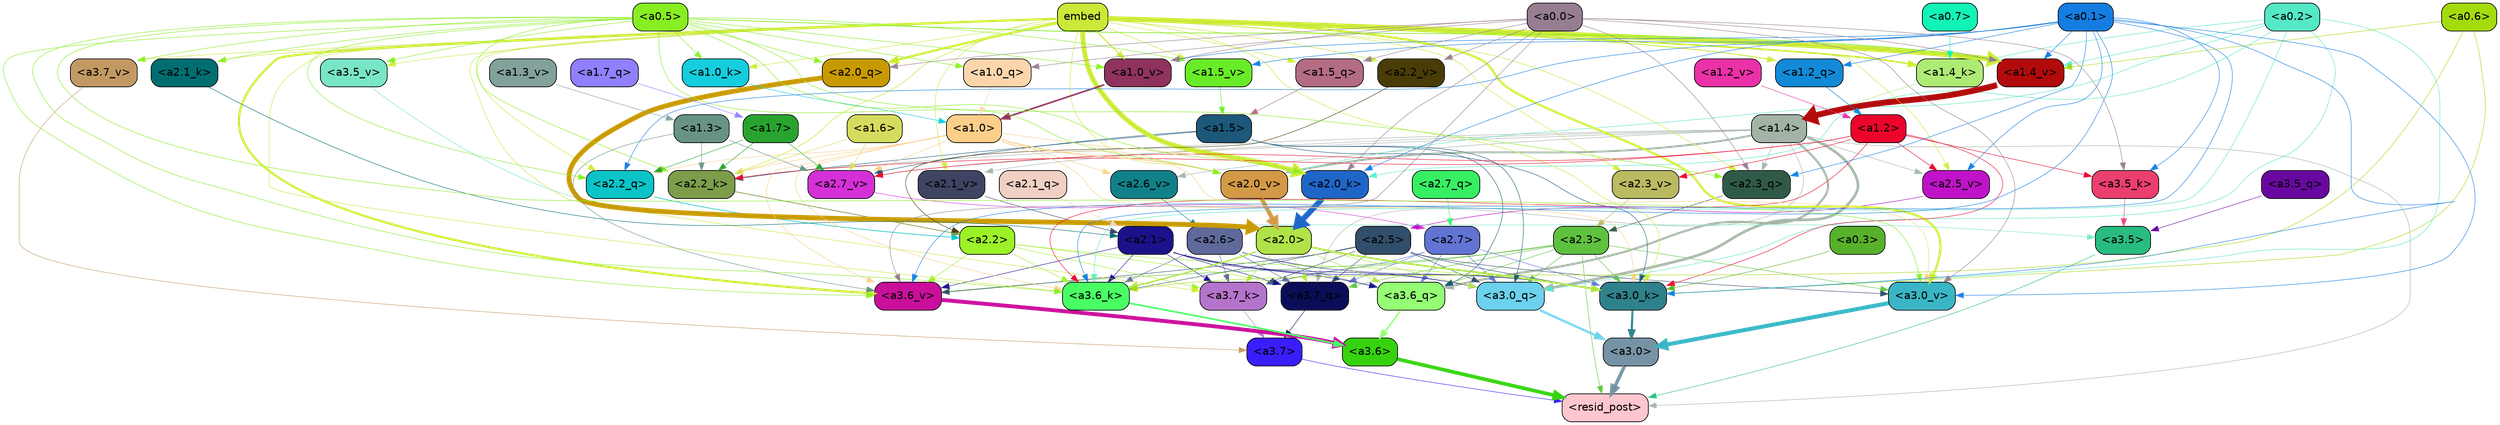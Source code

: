 strict digraph "" {
	graph [bgcolor=transparent,
		layout=dot,
		overlap=false,
		splines=true
	];
	"<a3.7>"	[color=black,
		fillcolor="#391dfb",
		fontname=Helvetica,
		shape=box,
		style="filled, rounded"];
	"<resid_post>"	[color=black,
		fillcolor="#fec6ce",
		fontname=Helvetica,
		shape=box,
		style="filled, rounded"];
	"<a3.7>" -> "<resid_post>"	[color="#391dfb",
		penwidth=0.6];
	"<a3.6>"	[color=black,
		fillcolor="#36d20f",
		fontname=Helvetica,
		shape=box,
		style="filled, rounded"];
	"<a3.6>" -> "<resid_post>"	[color="#36d20f",
		penwidth=4.646730065345764];
	"<a3.5>"	[color=black,
		fillcolor="#29bc81",
		fontname=Helvetica,
		shape=box,
		style="filled, rounded"];
	"<a3.5>" -> "<resid_post>"	[color="#29bc81",
		penwidth=0.6];
	"<a3.0>"	[color=black,
		fillcolor="#7593a5",
		fontname=Helvetica,
		shape=box,
		style="filled, rounded"];
	"<a3.0>" -> "<resid_post>"	[color="#7593a5",
		penwidth=4.323132634162903];
	"<a2.3>"	[color=black,
		fillcolor="#5fc23f",
		fontname=Helvetica,
		shape=box,
		style="filled, rounded"];
	"<a2.3>" -> "<resid_post>"	[color="#5fc23f",
		penwidth=0.6];
	"<a3.7_q>"	[color=black,
		fillcolor="#0c0d58",
		fontname=Helvetica,
		shape=box,
		style="filled, rounded"];
	"<a2.3>" -> "<a3.7_q>"	[color="#5fc23f",
		penwidth=0.6];
	"<a3.6_q>"	[color=black,
		fillcolor="#94fe74",
		fontname=Helvetica,
		shape=box,
		style="filled, rounded"];
	"<a2.3>" -> "<a3.6_q>"	[color="#5fc23f",
		penwidth=0.6];
	"<a3.0_q>"	[color=black,
		fillcolor="#6cd1ec",
		fontname=Helvetica,
		shape=box,
		style="filled, rounded"];
	"<a2.3>" -> "<a3.0_q>"	[color="#5fc23f",
		penwidth=0.6];
	"<a3.7_k>"	[color=black,
		fillcolor="#b574cb",
		fontname=Helvetica,
		shape=box,
		style="filled, rounded"];
	"<a2.3>" -> "<a3.7_k>"	[color="#5fc23f",
		penwidth=0.6];
	"<a3.0_k>"	[color=black,
		fillcolor="#2f818b",
		fontname=Helvetica,
		shape=box,
		style="filled, rounded"];
	"<a2.3>" -> "<a3.0_k>"	[color="#5fc23f",
		penwidth=0.6];
	"<a3.6_v>"	[color=black,
		fillcolor="#c90f9b",
		fontname=Helvetica,
		shape=box,
		style="filled, rounded"];
	"<a2.3>" -> "<a3.6_v>"	[color="#5fc23f",
		penwidth=0.6];
	"<a3.0_v>"	[color=black,
		fillcolor="#39b5c5",
		fontname=Helvetica,
		shape=box,
		style="filled, rounded"];
	"<a2.3>" -> "<a3.0_v>"	[color="#5fc23f",
		penwidth=0.6];
	"<a1.4>"	[color=black,
		fillcolor="#a3b3a5",
		fontname=Helvetica,
		shape=box,
		style="filled, rounded"];
	"<a1.4>" -> "<resid_post>"	[color="#a3b3a5",
		penwidth=0.6];
	"<a1.4>" -> "<a3.7_q>"	[color="#a3b3a5",
		penwidth=0.6];
	"<a1.4>" -> "<a3.6_q>"	[color="#a3b3a5",
		penwidth=2.700703263282776];
	"<a1.4>" -> "<a3.0_q>"	[color="#a3b3a5",
		penwidth=3.34255850315094];
	"<a2.3_q>"	[color=black,
		fillcolor="#305a48",
		fontname=Helvetica,
		shape=box,
		style="filled, rounded"];
	"<a1.4>" -> "<a2.3_q>"	[color="#a3b3a5",
		penwidth=0.6];
	"<a2.2_k>"	[color=black,
		fillcolor="#7d9d4a",
		fontname=Helvetica,
		shape=box,
		style="filled, rounded"];
	"<a1.4>" -> "<a2.2_k>"	[color="#a3b3a5",
		penwidth=0.6];
	"<a2.7_v>"	[color=black,
		fillcolor="#d530d8",
		fontname=Helvetica,
		shape=box,
		style="filled, rounded"];
	"<a1.4>" -> "<a2.7_v>"	[color="#a3b3a5",
		penwidth=0.6];
	"<a2.6_v>"	[color=black,
		fillcolor="#108089",
		fontname=Helvetica,
		shape=box,
		style="filled, rounded"];
	"<a1.4>" -> "<a2.6_v>"	[color="#a3b3a5",
		penwidth=0.6];
	"<a2.5_v>"	[color=black,
		fillcolor="#c012c8",
		fontname=Helvetica,
		shape=box,
		style="filled, rounded"];
	"<a1.4>" -> "<a2.5_v>"	[color="#a3b3a5",
		penwidth=0.6];
	"<a2.1_v>"	[color=black,
		fillcolor="#3e4462",
		fontname=Helvetica,
		shape=box,
		style="filled, rounded"];
	"<a1.4>" -> "<a2.1_v>"	[color="#a3b3a5",
		penwidth=0.6];
	"<a2.0_v>"	[color=black,
		fillcolor="#d49946",
		fontname=Helvetica,
		shape=box,
		style="filled, rounded"];
	"<a1.4>" -> "<a2.0_v>"	[color="#a3b3a5",
		penwidth=2.387977123260498];
	"<a3.7_q>" -> "<a3.7>"	[color="#0c0d58",
		penwidth=0.6];
	"<a3.6_q>" -> "<a3.6>"	[color="#94fe74",
		penwidth=2.03758105635643];
	"<a3.5_q>"	[color=black,
		fillcolor="#6808a0",
		fontname=Helvetica,
		shape=box,
		style="filled, rounded"];
	"<a3.5_q>" -> "<a3.5>"	[color="#6808a0",
		penwidth=0.6];
	"<a3.0_q>" -> "<a3.0>"	[color="#6cd1ec",
		penwidth=2.8638100624084473];
	"<a3.7_k>" -> "<a3.7>"	[color="#b574cb",
		penwidth=0.6];
	"<a3.6_k>"	[color=black,
		fillcolor="#49ff64",
		fontname=Helvetica,
		shape=box,
		style="filled, rounded"];
	"<a3.6_k>" -> "<a3.6>"	[color="#49ff64",
		penwidth=2.174198240041733];
	"<a3.5_k>"	[color=black,
		fillcolor="#eb3f6e",
		fontname=Helvetica,
		shape=box,
		style="filled, rounded"];
	"<a3.5_k>" -> "<a3.5>"	[color="#eb3f6e",
		penwidth=0.6];
	"<a3.0_k>" -> "<a3.0>"	[color="#2f818b",
		penwidth=2.6274144649505615];
	"<a3.7_v>"	[color=black,
		fillcolor="#c39963",
		fontname=Helvetica,
		shape=box,
		style="filled, rounded"];
	"<a3.7_v>" -> "<a3.7>"	[color="#c39963",
		penwidth=0.6];
	"<a3.6_v>" -> "<a3.6>"	[color="#c90f9b",
		penwidth=5.002329230308533];
	"<a3.5_v>"	[color=black,
		fillcolor="#79e5c7",
		fontname=Helvetica,
		shape=box,
		style="filled, rounded"];
	"<a3.5_v>" -> "<a3.5>"	[color="#79e5c7",
		penwidth=0.6];
	"<a3.0_v>" -> "<a3.0>"	[color="#39b5c5",
		penwidth=5.188832879066467];
	"<a2.7>"	[color=black,
		fillcolor="#6174d3",
		fontname=Helvetica,
		shape=box,
		style="filled, rounded"];
	"<a2.7>" -> "<a3.7_q>"	[color="#6174d3",
		penwidth=0.6];
	"<a2.7>" -> "<a3.6_q>"	[color="#6174d3",
		penwidth=0.6];
	"<a2.7>" -> "<a3.0_q>"	[color="#6174d3",
		penwidth=0.6];
	"<a2.7>" -> "<a3.7_k>"	[color="#6174d3",
		penwidth=0.6];
	"<a2.7>" -> "<a3.0_k>"	[color="#6174d3",
		penwidth=0.6];
	"<a2.6>"	[color=black,
		fillcolor="#5f699a",
		fontname=Helvetica,
		shape=box,
		style="filled, rounded"];
	"<a2.6>" -> "<a3.7_q>"	[color="#5f699a",
		penwidth=0.6];
	"<a2.6>" -> "<a3.6_q>"	[color="#5f699a",
		penwidth=0.6];
	"<a2.6>" -> "<a3.0_q>"	[color="#5f699a",
		penwidth=0.6];
	"<a2.6>" -> "<a3.7_k>"	[color="#5f699a",
		penwidth=0.6];
	"<a2.6>" -> "<a3.6_k>"	[color="#5f699a",
		penwidth=0.6];
	"<a2.6>" -> "<a3.0_k>"	[color="#5f699a",
		penwidth=0.6];
	"<a2.5>"	[color=black,
		fillcolor="#314e6a",
		fontname=Helvetica,
		shape=box,
		style="filled, rounded"];
	"<a2.5>" -> "<a3.7_q>"	[color="#314e6a",
		penwidth=0.6];
	"<a2.5>" -> "<a3.0_q>"	[color="#314e6a",
		penwidth=0.6];
	"<a2.5>" -> "<a3.7_k>"	[color="#314e6a",
		penwidth=0.6];
	"<a2.5>" -> "<a3.6_k>"	[color="#314e6a",
		penwidth=0.6];
	"<a2.5>" -> "<a3.0_k>"	[color="#314e6a",
		penwidth=0.6];
	"<a2.5>" -> "<a3.6_v>"	[color="#314e6a",
		penwidth=0.6];
	"<a2.5>" -> "<a3.0_v>"	[color="#314e6a",
		penwidth=0.6];
	"<a2.2>"	[color=black,
		fillcolor="#9cf127",
		fontname=Helvetica,
		shape=box,
		style="filled, rounded"];
	"<a2.2>" -> "<a3.7_q>"	[color="#9cf127",
		penwidth=0.6];
	"<a2.2>" -> "<a3.7_k>"	[color="#9cf127",
		penwidth=0.6];
	"<a2.2>" -> "<a3.6_k>"	[color="#9cf127",
		penwidth=0.6];
	"<a2.2>" -> "<a3.0_k>"	[color="#9cf127",
		penwidth=0.6];
	"<a2.2>" -> "<a3.6_v>"	[color="#9cf127",
		penwidth=0.6];
	"<a2.1>"	[color=black,
		fillcolor="#1a128a",
		fontname=Helvetica,
		shape=box,
		style="filled, rounded"];
	"<a2.1>" -> "<a3.7_q>"	[color="#1a128a",
		penwidth=0.6];
	"<a2.1>" -> "<a3.6_q>"	[color="#1a128a",
		penwidth=0.6];
	"<a2.1>" -> "<a3.0_q>"	[color="#1a128a",
		penwidth=0.6];
	"<a2.1>" -> "<a3.7_k>"	[color="#1a128a",
		penwidth=0.6];
	"<a2.1>" -> "<a3.6_k>"	[color="#1a128a",
		penwidth=0.6];
	"<a2.1>" -> "<a3.0_k>"	[color="#1a128a",
		penwidth=0.6];
	"<a2.1>" -> "<a3.6_v>"	[color="#1a128a",
		penwidth=0.6];
	"<a2.0>"	[color=black,
		fillcolor="#afe347",
		fontname=Helvetica,
		shape=box,
		style="filled, rounded"];
	"<a2.0>" -> "<a3.7_q>"	[color="#afe347",
		penwidth=0.6];
	"<a2.0>" -> "<a3.6_q>"	[color="#afe347",
		penwidth=0.6];
	"<a2.0>" -> "<a3.0_q>"	[color="#afe347",
		penwidth=0.6];
	"<a2.0>" -> "<a3.7_k>"	[color="#afe347",
		penwidth=0.6];
	"<a2.0>" -> "<a3.6_k>"	[color="#afe347",
		penwidth=1.6454488784074783];
	"<a2.0>" -> "<a3.0_k>"	[color="#afe347",
		penwidth=2.2218968719244003];
	"<a1.5>"	[color=black,
		fillcolor="#1c587a",
		fontname=Helvetica,
		shape=box,
		style="filled, rounded"];
	"<a1.5>" -> "<a3.6_q>"	[color="#1c587a",
		penwidth=0.6];
	"<a1.5>" -> "<a3.0_q>"	[color="#1c587a",
		penwidth=0.6];
	"<a1.5>" -> "<a3.0_k>"	[color="#1c587a",
		penwidth=0.6];
	"<a1.5>" -> "<a2.2_k>"	[color="#1c587a",
		penwidth=0.6];
	"<a1.5>" -> "<a2.7_v>"	[color="#1c587a",
		penwidth=0.6];
	"<a0.2>"	[color=black,
		fillcolor="#55e8c7",
		fontname=Helvetica,
		shape=box,
		style="filled, rounded"];
	"<a0.2>" -> "<a3.0_q>"	[color="#55e8c7",
		penwidth=0.6];
	"<a0.2>" -> "<a3.6_k>"	[color="#55e8c7",
		penwidth=0.6];
	"<a0.2>" -> "<a3.0_k>"	[color="#55e8c7",
		penwidth=0.6];
	"<a2.0_k>"	[color=black,
		fillcolor="#1f66c9",
		fontname=Helvetica,
		shape=box,
		style="filled, rounded"];
	"<a0.2>" -> "<a2.0_k>"	[color="#55e8c7",
		penwidth=0.6];
	"<a0.2>" -> "<a2.0_v>"	[color="#55e8c7",
		penwidth=0.6];
	"<a1.4_k>"	[color=black,
		fillcolor="#aeeb74",
		fontname=Helvetica,
		shape=box,
		style="filled, rounded"];
	"<a0.2>" -> "<a1.4_k>"	[color="#55e8c7",
		penwidth=0.6];
	"<a1.4_v>"	[color=black,
		fillcolor="#b30a0b",
		fontname=Helvetica,
		shape=box,
		style="filled, rounded"];
	"<a0.2>" -> "<a1.4_v>"	[color="#55e8c7",
		penwidth=0.6];
	embed	[color=black,
		fillcolor="#cae938",
		fontname=Helvetica,
		shape=box,
		style="filled, rounded"];
	embed -> "<a3.7_k>"	[color="#cae938",
		penwidth=0.6];
	embed -> "<a3.6_k>"	[color="#cae938",
		penwidth=0.6];
	embed -> "<a3.0_k>"	[color="#cae938",
		penwidth=0.6];
	embed -> "<a3.7_v>"	[color="#cae938",
		penwidth=0.6];
	embed -> "<a3.6_v>"	[color="#cae938",
		penwidth=2.8301228284835815];
	embed -> "<a3.5_v>"	[color="#cae938",
		penwidth=0.6];
	embed -> "<a3.0_v>"	[color="#cae938",
		penwidth=2.7660785913467407];
	embed -> "<a2.3_q>"	[color="#cae938",
		penwidth=0.6];
	"<a2.2_q>"	[color=black,
		fillcolor="#0ac4c7",
		fontname=Helvetica,
		shape=box,
		style="filled, rounded"];
	embed -> "<a2.2_q>"	[color="#cae938",
		penwidth=0.6];
	"<a2.0_q>"	[color=black,
		fillcolor="#c89a02",
		fontname=Helvetica,
		shape=box,
		style="filled, rounded"];
	embed -> "<a2.0_q>"	[color="#cae938",
		penwidth=2.918822765350342];
	embed -> "<a2.2_k>"	[color="#cae938",
		penwidth=0.7099294662475586];
	"<a2.1_k>"	[color=black,
		fillcolor="#006e70",
		fontname=Helvetica,
		shape=box,
		style="filled, rounded"];
	embed -> "<a2.1_k>"	[color="#cae938",
		penwidth=0.6];
	embed -> "<a2.0_k>"	[color="#cae938",
		penwidth=6.075345039367676];
	embed -> "<a2.5_v>"	[color="#cae938",
		penwidth=0.6];
	"<a2.3_v>"	[color=black,
		fillcolor="#b9ba61",
		fontname=Helvetica,
		shape=box,
		style="filled, rounded"];
	embed -> "<a2.3_v>"	[color="#cae938",
		penwidth=0.6];
	"<a2.2_v>"	[color=black,
		fillcolor="#493c07",
		fontname=Helvetica,
		shape=box,
		style="filled, rounded"];
	embed -> "<a2.2_v>"	[color="#cae938",
		penwidth=0.6909599304199219];
	embed -> "<a2.1_v>"	[color="#cae938",
		penwidth=0.6];
	embed -> "<a2.0_v>"	[color="#cae938",
		penwidth=0.6];
	"<a1.5_q>"	[color=black,
		fillcolor="#b46c84",
		fontname=Helvetica,
		shape=box,
		style="filled, rounded"];
	embed -> "<a1.5_q>"	[color="#cae938",
		penwidth=0.6];
	"<a1.2_q>"	[color=black,
		fillcolor="#128ad8",
		fontname=Helvetica,
		shape=box,
		style="filled, rounded"];
	embed -> "<a1.2_q>"	[color="#cae938",
		penwidth=1.1075286865234375];
	embed -> "<a1.4_k>"	[color="#cae938",
		penwidth=2.043105125427246];
	"<a1.0_k>"	[color=black,
		fillcolor="#14cdde",
		fontname=Helvetica,
		shape=box,
		style="filled, rounded"];
	embed -> "<a1.0_k>"	[color="#cae938",
		penwidth=0.6];
	"<a1.5_v>"	[color=black,
		fillcolor="#69ec28",
		fontname=Helvetica,
		shape=box,
		style="filled, rounded"];
	embed -> "<a1.5_v>"	[color="#cae938",
		penwidth=0.6];
	embed -> "<a1.4_v>"	[color="#cae938",
		penwidth=6.46385931968689];
	"<a1.0_v>"	[color=black,
		fillcolor="#8f325e",
		fontname=Helvetica,
		shape=box,
		style="filled, rounded"];
	embed -> "<a1.0_v>"	[color="#cae938",
		penwidth=1.273291826248169];
	"<a1.2>"	[color=black,
		fillcolor="#eb052b",
		fontname=Helvetica,
		shape=box,
		style="filled, rounded"];
	"<a1.2>" -> "<a3.6_k>"	[color="#eb052b",
		penwidth=0.6];
	"<a1.2>" -> "<a3.5_k>"	[color="#eb052b",
		penwidth=0.6];
	"<a1.2>" -> "<a3.0_k>"	[color="#eb052b",
		penwidth=0.6];
	"<a1.2>" -> "<a2.2_k>"	[color="#eb052b",
		penwidth=0.6];
	"<a1.2>" -> "<a2.7_v>"	[color="#eb052b",
		penwidth=0.6];
	"<a1.2>" -> "<a2.5_v>"	[color="#eb052b",
		penwidth=0.6];
	"<a1.2>" -> "<a2.3_v>"	[color="#eb052b",
		penwidth=0.6];
	"<a1.0>"	[color=black,
		fillcolor="#fbce89",
		fontname=Helvetica,
		shape=box,
		style="filled, rounded"];
	"<a1.0>" -> "<a3.6_k>"	[color="#fbce89",
		penwidth=0.6];
	"<a1.0>" -> "<a3.0_k>"	[color="#fbce89",
		penwidth=0.6];
	"<a1.0>" -> "<a3.6_v>"	[color="#fbce89",
		penwidth=0.6];
	"<a1.0>" -> "<a3.0_v>"	[color="#fbce89",
		penwidth=0.6];
	"<a1.0>" -> "<a2.2_q>"	[color="#fbce89",
		penwidth=0.6];
	"<a1.0>" -> "<a2.2_k>"	[color="#fbce89",
		penwidth=0.6];
	"<a1.0>" -> "<a2.0_k>"	[color="#fbce89",
		penwidth=0.6];
	"<a1.0>" -> "<a2.7_v>"	[color="#fbce89",
		penwidth=0.6];
	"<a1.0>" -> "<a2.6_v>"	[color="#fbce89",
		penwidth=0.6];
	"<a1.0>" -> "<a2.0_v>"	[color="#fbce89",
		penwidth=1.2435333728790283];
	"<a0.6>"	[color=black,
		fillcolor="#a4db0d",
		fontname=Helvetica,
		shape=box,
		style="filled, rounded"];
	"<a0.6>" -> "<a3.6_k>"	[color="#a4db0d",
		penwidth=0.6];
	"<a0.6>" -> "<a3.0_k>"	[color="#a4db0d",
		penwidth=0.6];
	"<a0.6>" -> "<a1.4_v>"	[color="#a4db0d",
		penwidth=0.6];
	"<a0.5>"	[color=black,
		fillcolor="#87ee22",
		fontname=Helvetica,
		shape=box,
		style="filled, rounded"];
	"<a0.5>" -> "<a3.6_k>"	[color="#87ee22",
		penwidth=0.6];
	"<a0.5>" -> "<a3.7_v>"	[color="#87ee22",
		penwidth=0.6];
	"<a0.5>" -> "<a3.6_v>"	[color="#87ee22",
		penwidth=0.6];
	"<a0.5>" -> "<a3.5_v>"	[color="#87ee22",
		penwidth=0.6];
	"<a0.5>" -> "<a3.0_v>"	[color="#87ee22",
		penwidth=0.6124261617660522];
	"<a0.5>" -> "<a2.3_q>"	[color="#87ee22",
		penwidth=0.6];
	"<a0.5>" -> "<a2.2_q>"	[color="#87ee22",
		penwidth=0.6];
	"<a0.5>" -> "<a2.0_q>"	[color="#87ee22",
		penwidth=0.6];
	"<a0.5>" -> "<a2.2_k>"	[color="#87ee22",
		penwidth=0.6];
	"<a0.5>" -> "<a2.1_k>"	[color="#87ee22",
		penwidth=0.6];
	"<a0.5>" -> "<a2.0_k>"	[color="#87ee22",
		penwidth=0.6112704277038574];
	"<a0.5>" -> "<a2.0_v>"	[color="#87ee22",
		penwidth=0.6];
	"<a1.0_q>"	[color=black,
		fillcolor="#fbd6ad",
		fontname=Helvetica,
		shape=box,
		style="filled, rounded"];
	"<a0.5>" -> "<a1.0_q>"	[color="#87ee22",
		penwidth=0.6];
	"<a0.5>" -> "<a1.0_k>"	[color="#87ee22",
		penwidth=0.6];
	"<a0.5>" -> "<a1.5_v>"	[color="#87ee22",
		penwidth=0.6];
	"<a0.5>" -> "<a1.4_v>"	[color="#87ee22",
		penwidth=0.9145197868347168];
	"<a0.5>" -> "<a1.0_v>"	[color="#87ee22",
		penwidth=0.6];
	"<a0.1>"	[color=black,
		fillcolor="#157de1",
		fontname=Helvetica,
		shape=box,
		style="filled, rounded"];
	"<a0.1>" -> "<a3.6_k>"	[color="#157de1",
		penwidth=0.6];
	"<a0.1>" -> "<a3.5_k>"	[color="#157de1",
		penwidth=0.6];
	"<a0.1>" -> "<a3.0_k>"	[color="#157de1",
		penwidth=0.6];
	"<a0.1>" -> "<a3.6_v>"	[color="#157de1",
		penwidth=0.6];
	"<a0.1>" -> "<a3.0_v>"	[color="#157de1",
		penwidth=0.6];
	"<a0.1>" -> "<a2.3_q>"	[color="#157de1",
		penwidth=0.6];
	"<a0.1>" -> "<a2.2_q>"	[color="#157de1",
		penwidth=0.6];
	"<a0.1>" -> "<a2.0_k>"	[color="#157de1",
		penwidth=0.6];
	"<a0.1>" -> "<a2.5_v>"	[color="#157de1",
		penwidth=0.6];
	"<a0.1>" -> "<a1.2_q>"	[color="#157de1",
		penwidth=0.6];
	"<a0.1>" -> "<a1.5_v>"	[color="#157de1",
		penwidth=0.6];
	"<a0.1>" -> "<a1.4_v>"	[color="#157de1",
		penwidth=0.6];
	"<a0.1>" -> "<a1.0_v>"	[color="#157de1",
		penwidth=0.6];
	"<a0.0>"	[color=black,
		fillcolor="#977d91",
		fontname=Helvetica,
		shape=box,
		style="filled, rounded"];
	"<a0.0>" -> "<a3.5_k>"	[color="#977d91",
		penwidth=0.6];
	"<a0.0>" -> "<a3.6_v>"	[color="#977d91",
		penwidth=0.6];
	"<a0.0>" -> "<a3.0_v>"	[color="#977d91",
		penwidth=0.6];
	"<a0.0>" -> "<a2.3_q>"	[color="#977d91",
		penwidth=0.6];
	"<a0.0>" -> "<a2.0_q>"	[color="#977d91",
		penwidth=0.6];
	"<a0.0>" -> "<a2.0_k>"	[color="#977d91",
		penwidth=0.6];
	"<a0.0>" -> "<a2.2_v>"	[color="#977d91",
		penwidth=0.6];
	"<a0.0>" -> "<a1.5_q>"	[color="#977d91",
		penwidth=0.6];
	"<a0.0>" -> "<a1.0_q>"	[color="#977d91",
		penwidth=0.6];
	"<a0.0>" -> "<a1.4_v>"	[color="#977d91",
		penwidth=0.6];
	"<a0.0>" -> "<a1.0_v>"	[color="#977d91",
		penwidth=0.6];
	"<a0.3>"	[color=black,
		fillcolor="#58b12b",
		fontname=Helvetica,
		shape=box,
		style="filled, rounded"];
	"<a0.3>" -> "<a3.0_k>"	[color="#58b12b",
		penwidth=0.6];
	"<a1.3>"	[color=black,
		fillcolor="#679387",
		fontname=Helvetica,
		shape=box,
		style="filled, rounded"];
	"<a1.3>" -> "<a3.6_v>"	[color="#679387",
		penwidth=0.6];
	"<a1.3>" -> "<a2.2_k>"	[color="#679387",
		penwidth=0.6];
	"<a1.3>" -> "<a2.7_v>"	[color="#679387",
		penwidth=0.6];
	"<a2.7_q>"	[color=black,
		fillcolor="#37ef62",
		fontname=Helvetica,
		shape=box,
		style="filled, rounded"];
	"<a2.7_q>" -> "<a2.7>"	[color="#37ef62",
		penwidth=0.6];
	"<a2.3_q>" -> "<a2.3>"	[color="#305a48",
		penwidth=0.6];
	"<a2.2_q>" -> "<a2.2>"	[color="#0ac4c7",
		penwidth=0.8114519119262695];
	"<a2.1_q>"	[color=black,
		fillcolor="#efd0c3",
		fontname=Helvetica,
		shape=box,
		style="filled, rounded"];
	"<a2.1_q>" -> "<a2.1>"	[color="#efd0c3",
		penwidth=0.6];
	"<a2.0_q>" -> "<a2.0>"	[color="#c89a02",
		penwidth=6.2323237657547];
	"<a2.2_k>" -> "<a2.2>"	[color="#7d9d4a",
		penwidth=0.9331893920898438];
	"<a2.1_k>" -> "<a2.1>"	[color="#006e70",
		penwidth=0.6];
	"<a2.0_k>" -> "<a2.0>"	[color="#1f66c9",
		penwidth=7.158664226531982];
	"<a2.7_v>" -> "<a2.7>"	[color="#d530d8",
		penwidth=0.6];
	"<a2.6_v>" -> "<a2.6>"	[color="#108089",
		penwidth=0.6];
	"<a2.5_v>" -> "<a2.5>"	[color="#c012c8",
		penwidth=0.6657319068908691];
	"<a2.3_v>" -> "<a2.3>"	[color="#b9ba61",
		penwidth=0.6];
	"<a2.2_v>" -> "<a2.2>"	[color="#493c07",
		penwidth=0.6];
	"<a2.1_v>" -> "<a2.1>"	[color="#3e4462",
		penwidth=0.6];
	"<a2.0_v>" -> "<a2.0>"	[color="#d49946",
		penwidth=5.380099236965179];
	"<a1.7>"	[color=black,
		fillcolor="#28a42e",
		fontname=Helvetica,
		shape=box,
		style="filled, rounded"];
	"<a1.7>" -> "<a2.2_q>"	[color="#28a42e",
		penwidth=0.6];
	"<a1.7>" -> "<a2.2_k>"	[color="#28a42e",
		penwidth=0.6];
	"<a1.7>" -> "<a2.7_v>"	[color="#28a42e",
		penwidth=0.6];
	"<a1.6>"	[color=black,
		fillcolor="#d5dc5d",
		fontname=Helvetica,
		shape=box,
		style="filled, rounded"];
	"<a1.6>" -> "<a2.2_k>"	[color="#d5dc5d",
		penwidth=0.6];
	"<a1.6>" -> "<a2.7_v>"	[color="#d5dc5d",
		penwidth=0.6];
	"<a1.7_q>"	[color=black,
		fillcolor="#9080fe",
		fontname=Helvetica,
		shape=box,
		style="filled, rounded"];
	"<a1.7_q>" -> "<a1.7>"	[color="#9080fe",
		penwidth=0.6];
	"<a1.5_q>" -> "<a1.5>"	[color="#b46c84",
		penwidth=0.6];
	"<a1.2_q>" -> "<a1.2>"	[color="#128ad8",
		penwidth=0.6965713500976562];
	"<a1.0_q>" -> "<a1.0>"	[color="#fbd6ad",
		penwidth=0.6];
	"<a1.4_k>" -> "<a1.4>"	[color="#aeeb74",
		penwidth=0.6];
	"<a1.0_k>" -> "<a1.0>"	[color="#14cdde",
		penwidth=0.6];
	"<a1.5_v>" -> "<a1.5>"	[color="#69ec28",
		penwidth=0.6];
	"<a1.4_v>" -> "<a1.4>"	[color="#b30a0b",
		penwidth=7.649995803833008];
	"<a1.3_v>"	[color=black,
		fillcolor="#82a19a",
		fontname=Helvetica,
		shape=box,
		style="filled, rounded"];
	"<a1.3_v>" -> "<a1.3>"	[color="#82a19a",
		penwidth=0.6];
	"<a1.2_v>"	[color=black,
		fillcolor="#ea31a7",
		fontname=Helvetica,
		shape=box,
		style="filled, rounded"];
	"<a1.2_v>" -> "<a1.2>"	[color="#ea31a7",
		penwidth=0.6];
	"<a1.0_v>" -> "<a1.0>"	[color="#8f325e",
		penwidth=2.050852060317993];
	"<a0.7>"	[color=black,
		fillcolor="#12f3b7",
		fontname=Helvetica,
		shape=box,
		style="filled, rounded"];
	"<a0.7>" -> "<a1.4_k>"	[color="#12f3b7",
		penwidth=0.6];
}
